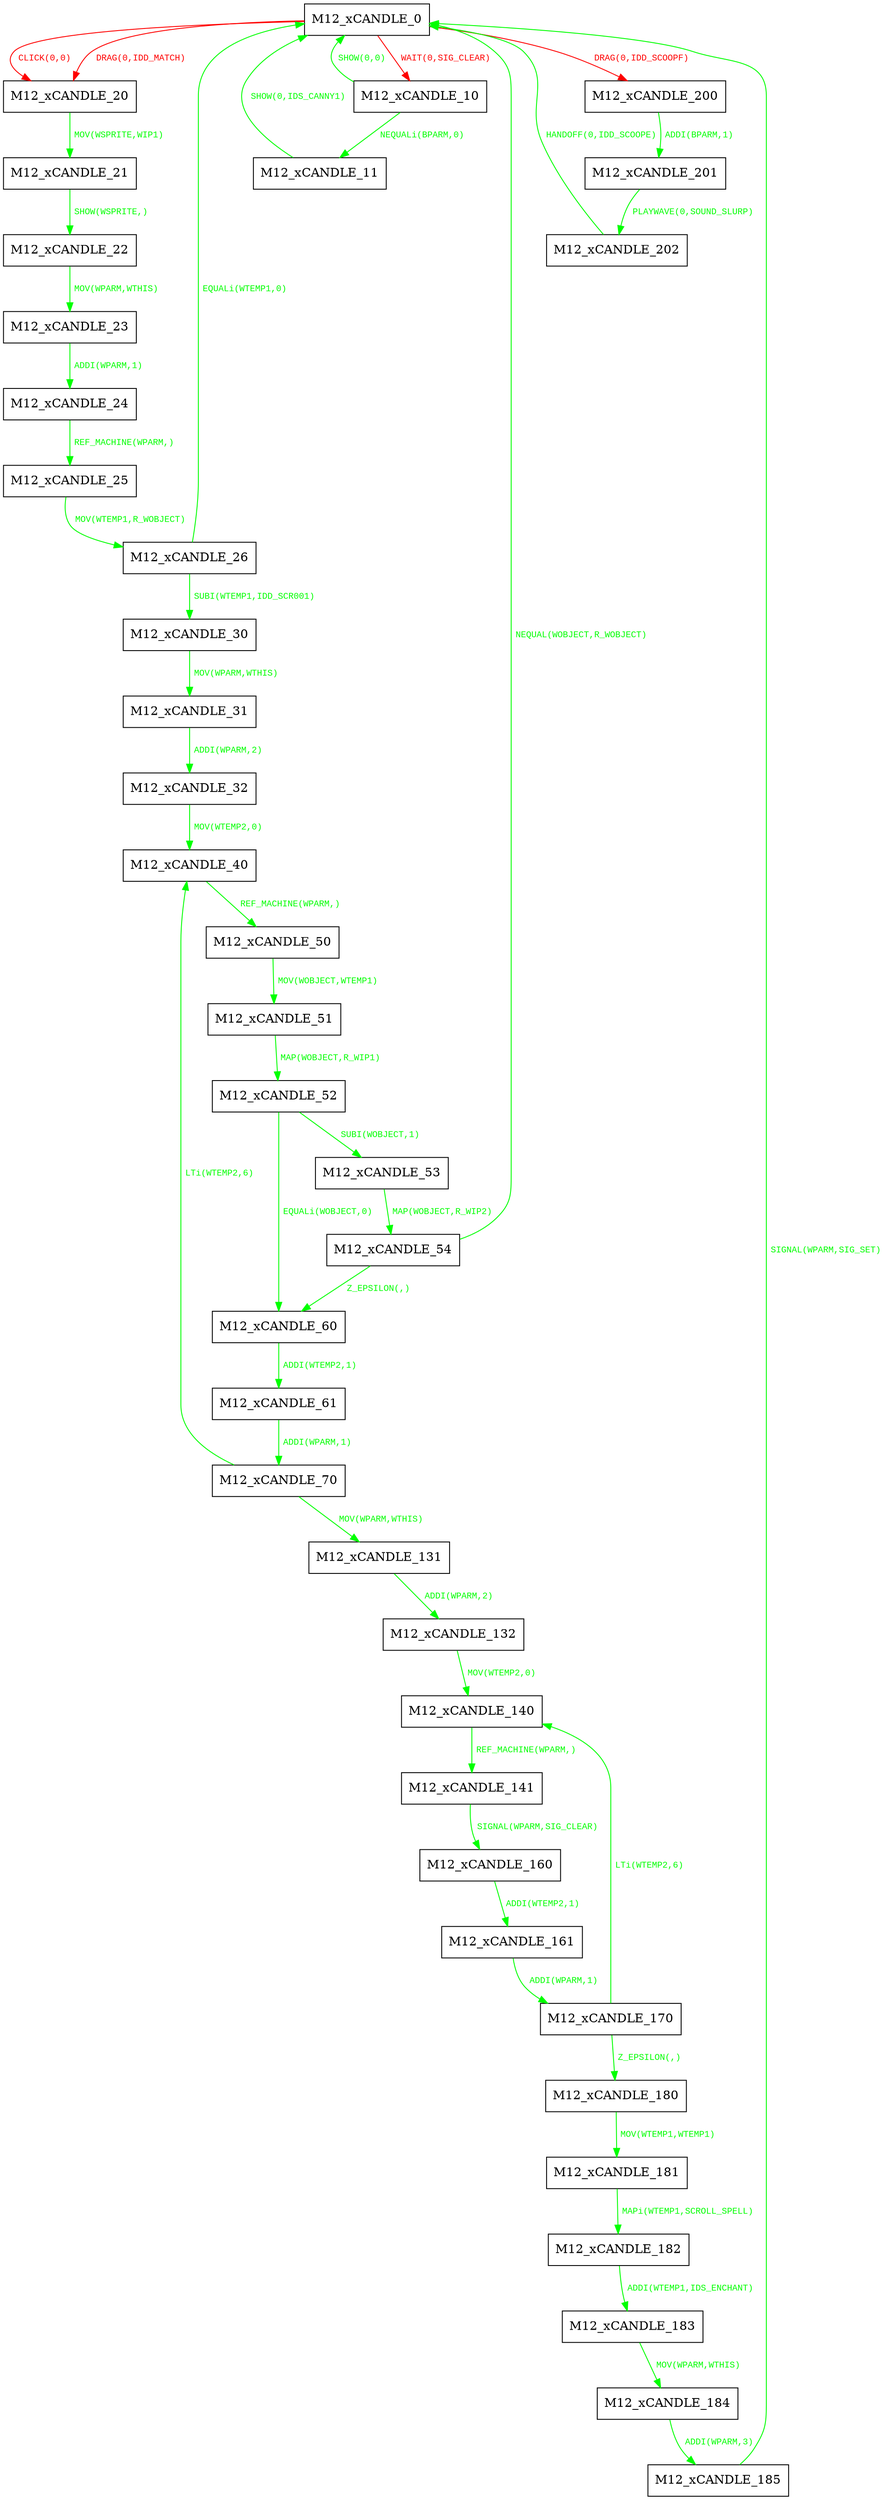 digraph {
 node [shape=record];
"M12_xCANDLE_0" -> "M12_xCANDLE_20"[color=red, fontcolor=red, label=< <font face="Courier New" point-size="10">
CLICK(0,0)<br/>
</font>>];
"M12_xCANDLE_0" -> "M12_xCANDLE_20"[color=red, fontcolor=red, label=< <font face="Courier New" point-size="10">
DRAG(0,IDD_MATCH)<br/>
</font>>];
"M12_xCANDLE_0" -> "M12_xCANDLE_200"[color=red, fontcolor=red, label=< <font face="Courier New" point-size="10">
DRAG(0,IDD_SCOOPF)<br/>
</font>>];
"M12_xCANDLE_0" -> "M12_xCANDLE_10"[color=red, fontcolor=red, label=< <font face="Courier New" point-size="10">
WAIT(0,SIG_CLEAR)<br/>
</font>>];
"M12_xCANDLE_10" -> "M12_xCANDLE_11"[color=green, fontcolor=green, label=< <font face="Courier New" point-size="10">
NEQUALi(BPARM,0)<br/>
</font>>];
"M12_xCANDLE_10" -> "M12_xCANDLE_0"[color=green, fontcolor=green, label=< <font face="Courier New" point-size="10">
SHOW(0,0)<br/>
</font>>];
"M12_xCANDLE_11" -> "M12_xCANDLE_0"[color=green, fontcolor=green, label=< <font face="Courier New" point-size="10">
SHOW(0,IDS_CANNY1)<br/>
</font>>];
"M12_xCANDLE_20" -> "M12_xCANDLE_21"[color=green, fontcolor=green, label=< <font face="Courier New" point-size="10">
MOV(WSPRITE,WIP1)<br/>
</font>>];
"M12_xCANDLE_21" -> "M12_xCANDLE_22"[color=green, fontcolor=green, label=< <font face="Courier New" point-size="10">
SHOW(WSPRITE,)<br/>
</font>>];
"M12_xCANDLE_22" -> "M12_xCANDLE_23"[color=green, fontcolor=green, label=< <font face="Courier New" point-size="10">
MOV(WPARM,WTHIS)<br/>
</font>>];
"M12_xCANDLE_23" -> "M12_xCANDLE_24"[color=green, fontcolor=green, label=< <font face="Courier New" point-size="10">
ADDI(WPARM,1)<br/>
</font>>];
"M12_xCANDLE_24" -> "M12_xCANDLE_25"[color=green, fontcolor=green, label=< <font face="Courier New" point-size="10">
REF_MACHINE(WPARM,)<br/>
</font>>];
"M12_xCANDLE_25" -> "M12_xCANDLE_26"[color=green, fontcolor=green, label=< <font face="Courier New" point-size="10">
MOV(WTEMP1,R_WOBJECT)<br/>
</font>>];
"M12_xCANDLE_26" -> "M12_xCANDLE_0"[color=green, fontcolor=green, label=< <font face="Courier New" point-size="10">
EQUALi(WTEMP1,0)<br/>
</font>>];
"M12_xCANDLE_26" -> "M12_xCANDLE_30"[color=green, fontcolor=green, label=< <font face="Courier New" point-size="10">
SUBI(WTEMP1,IDD_SCR001)<br/>
</font>>];
"M12_xCANDLE_30" -> "M12_xCANDLE_31"[color=green, fontcolor=green, label=< <font face="Courier New" point-size="10">
MOV(WPARM,WTHIS)<br/>
</font>>];
"M12_xCANDLE_31" -> "M12_xCANDLE_32"[color=green, fontcolor=green, label=< <font face="Courier New" point-size="10">
ADDI(WPARM,2)<br/>
</font>>];
"M12_xCANDLE_32" -> "M12_xCANDLE_40"[color=green, fontcolor=green, label=< <font face="Courier New" point-size="10">
MOV(WTEMP2,0)<br/>
</font>>];
"M12_xCANDLE_40" -> "M12_xCANDLE_50"[color=green, fontcolor=green, label=< <font face="Courier New" point-size="10">
REF_MACHINE(WPARM,)<br/>
</font>>];
"M12_xCANDLE_50" -> "M12_xCANDLE_51"[color=green, fontcolor=green, label=< <font face="Courier New" point-size="10">
MOV(WOBJECT,WTEMP1)<br/>
</font>>];
"M12_xCANDLE_51" -> "M12_xCANDLE_52"[color=green, fontcolor=green, label=< <font face="Courier New" point-size="10">
MAP(WOBJECT,R_WIP1)<br/>
</font>>];
"M12_xCANDLE_52" -> "M12_xCANDLE_60"[color=green, fontcolor=green, label=< <font face="Courier New" point-size="10">
EQUALi(WOBJECT,0)<br/>
</font>>];
"M12_xCANDLE_52" -> "M12_xCANDLE_53"[color=green, fontcolor=green, label=< <font face="Courier New" point-size="10">
SUBI(WOBJECT,1)<br/>
</font>>];
"M12_xCANDLE_53" -> "M12_xCANDLE_54"[color=green, fontcolor=green, label=< <font face="Courier New" point-size="10">
MAP(WOBJECT,R_WIP2)<br/>
</font>>];
"M12_xCANDLE_54" -> "M12_xCANDLE_0"[color=green, fontcolor=green, label=< <font face="Courier New" point-size="10">
NEQUAL(WOBJECT,R_WOBJECT)<br/>
</font>>];
"M12_xCANDLE_54" -> "M12_xCANDLE_60"[color=green, fontcolor=green, label=< <font face="Courier New" point-size="10">
Z_EPSILON(,)<br/>
</font>>];
"M12_xCANDLE_60" -> "M12_xCANDLE_61"[color=green, fontcolor=green, label=< <font face="Courier New" point-size="10">
ADDI(WTEMP2,1)<br/>
</font>>];
"M12_xCANDLE_61" -> "M12_xCANDLE_70"[color=green, fontcolor=green, label=< <font face="Courier New" point-size="10">
ADDI(WPARM,1)<br/>
</font>>];
"M12_xCANDLE_70" -> "M12_xCANDLE_40"[color=green, fontcolor=green, label=< <font face="Courier New" point-size="10">
LTi(WTEMP2,6)<br/>
</font>>];
"M12_xCANDLE_70" -> "M12_xCANDLE_131"[color=green, fontcolor=green, label=< <font face="Courier New" point-size="10">
MOV(WPARM,WTHIS)<br/>
</font>>];
"M12_xCANDLE_131" -> "M12_xCANDLE_132"[color=green, fontcolor=green, label=< <font face="Courier New" point-size="10">
ADDI(WPARM,2)<br/>
</font>>];
"M12_xCANDLE_132" -> "M12_xCANDLE_140"[color=green, fontcolor=green, label=< <font face="Courier New" point-size="10">
MOV(WTEMP2,0)<br/>
</font>>];
"M12_xCANDLE_140" -> "M12_xCANDLE_141"[color=green, fontcolor=green, label=< <font face="Courier New" point-size="10">
REF_MACHINE(WPARM,)<br/>
</font>>];
"M12_xCANDLE_141" -> "M12_xCANDLE_160"[color=green, fontcolor=green, label=< <font face="Courier New" point-size="10">
SIGNAL(WPARM,SIG_CLEAR)<br/>
</font>>];
"M12_xCANDLE_160" -> "M12_xCANDLE_161"[color=green, fontcolor=green, label=< <font face="Courier New" point-size="10">
ADDI(WTEMP2,1)<br/>
</font>>];
"M12_xCANDLE_161" -> "M12_xCANDLE_170"[color=green, fontcolor=green, label=< <font face="Courier New" point-size="10">
ADDI(WPARM,1)<br/>
</font>>];
"M12_xCANDLE_170" -> "M12_xCANDLE_140"[color=green, fontcolor=green, label=< <font face="Courier New" point-size="10">
LTi(WTEMP2,6)<br/>
</font>>];
"M12_xCANDLE_170" -> "M12_xCANDLE_180"[color=green, fontcolor=green, label=< <font face="Courier New" point-size="10">
Z_EPSILON(,)<br/>
</font>>];
"M12_xCANDLE_180" -> "M12_xCANDLE_181"[color=green, fontcolor=green, label=< <font face="Courier New" point-size="10">
MOV(WTEMP1,WTEMP1)<br/>
</font>>];
"M12_xCANDLE_181" -> "M12_xCANDLE_182"[color=green, fontcolor=green, label=< <font face="Courier New" point-size="10">
MAPi(WTEMP1,SCROLL_SPELL)<br/>
</font>>];
"M12_xCANDLE_182" -> "M12_xCANDLE_183"[color=green, fontcolor=green, label=< <font face="Courier New" point-size="10">
ADDI(WTEMP1,IDS_ENCHANT)<br/>
</font>>];
"M12_xCANDLE_183" -> "M12_xCANDLE_184"[color=green, fontcolor=green, label=< <font face="Courier New" point-size="10">
MOV(WPARM,WTHIS)<br/>
</font>>];
"M12_xCANDLE_184" -> "M12_xCANDLE_185"[color=green, fontcolor=green, label=< <font face="Courier New" point-size="10">
ADDI(WPARM,3)<br/>
</font>>];
"M12_xCANDLE_185" -> "M12_xCANDLE_0"[color=green, fontcolor=green, label=< <font face="Courier New" point-size="10">
SIGNAL(WPARM,SIG_SET)<br/>
</font>>];
"M12_xCANDLE_200" -> "M12_xCANDLE_201"[color=green, fontcolor=green, label=< <font face="Courier New" point-size="10">
ADDI(BPARM,1)<br/>
</font>>];
"M12_xCANDLE_201" -> "M12_xCANDLE_202"[color=green, fontcolor=green, label=< <font face="Courier New" point-size="10">
PLAYWAVE(0,SOUND_SLURP)<br/>
</font>>];
"M12_xCANDLE_202" -> "M12_xCANDLE_0"[color=green, fontcolor=green, label=< <font face="Courier New" point-size="10">
HANDOFF(0,IDD_SCOOPE)<br/>
</font>>];
}

